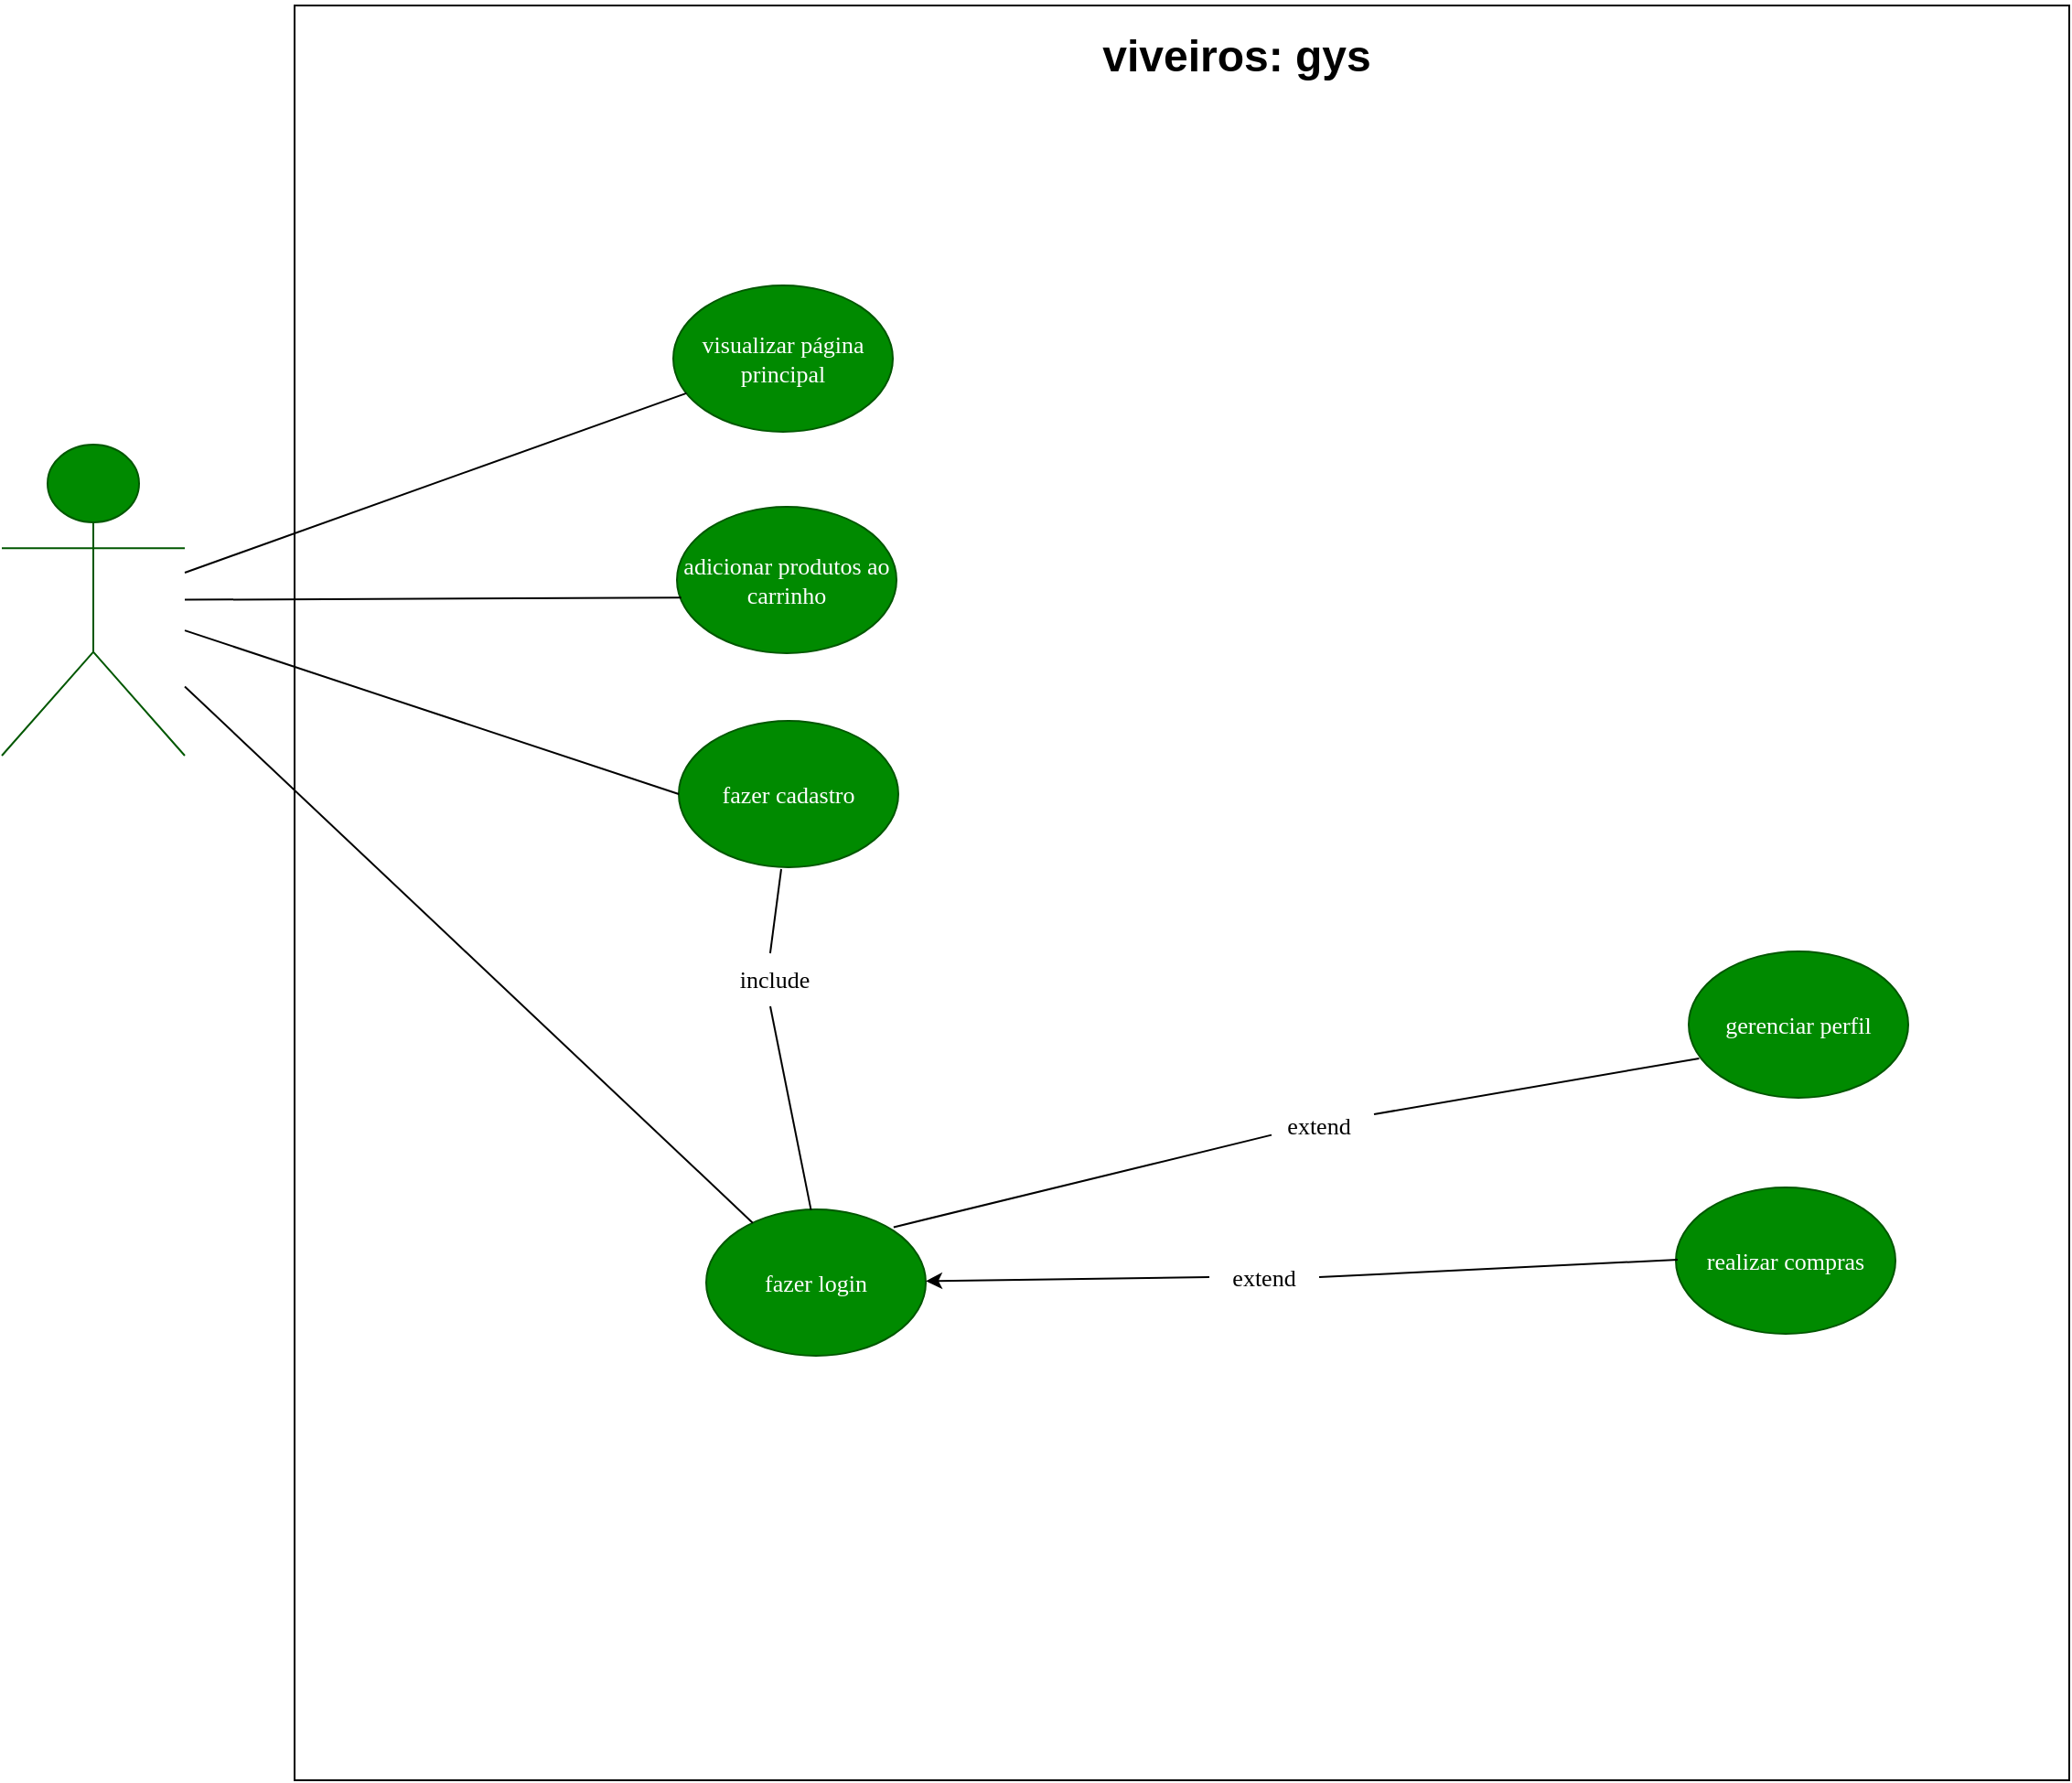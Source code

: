 <mxfile>
    <diagram id="XeqvZC_u2YZ2ldvRDNr8" name="Page-1">
        <mxGraphModel dx="1469" dy="310" grid="1" gridSize="10" guides="1" tooltips="1" connect="1" arrows="1" fold="1" page="1" pageScale="1" pageWidth="827" pageHeight="1169" math="0" shadow="0">
            <root>
                <mxCell id="0"/>
                <mxCell id="1" parent="0"/>
                <mxCell id="2" value="usuário" style="shape=umlActor;verticalLabelPosition=bottom;verticalAlign=top;html=1;outlineConnect=0;fillColor=#008a00;fontColor=#ffffff;strokeColor=#005700;" parent="1" vertex="1">
                    <mxGeometry x="-560" y="370" width="100" height="170" as="geometry"/>
                </mxCell>
                <mxCell id="4" value="" style="aspect=fixed;whiteSpace=wrap;html=1;textOpacity=70;" parent="1" vertex="1">
                    <mxGeometry x="-400" y="130" width="970" height="970" as="geometry"/>
                </mxCell>
                <mxCell id="5" value="&lt;h1&gt;viveiros: gys&lt;/h1&gt;" style="text;html=1;align=center;verticalAlign=middle;whiteSpace=wrap;rounded=0;" parent="1" vertex="1">
                    <mxGeometry x="30" y="143" width="170" height="30" as="geometry"/>
                </mxCell>
                <mxCell id="12" value="fazer cadastro" style="ellipse;whiteSpace=wrap;html=1;fontFamily=Lucida Console;fontSize=13;fillColor=#008a00;fontColor=#ffffff;strokeColor=#005700;" parent="1" vertex="1">
                    <mxGeometry x="-190" y="521" width="120" height="80" as="geometry"/>
                </mxCell>
                <mxCell id="13" value="visualizar página principal" style="ellipse;whiteSpace=wrap;html=1;fontFamily=Lucida Console;fontSize=13;fillColor=#008a00;fontColor=#ffffff;strokeColor=#005700;" parent="1" vertex="1">
                    <mxGeometry x="-193" y="283" width="120" height="80" as="geometry"/>
                </mxCell>
                <mxCell id="49" style="edgeStyle=none;shape=connector;rounded=1;html=1;entryX=0.5;entryY=1;entryDx=0;entryDy=0;labelBackgroundColor=default;fontFamily=Lucida Console;fontSize=13;fontColor=default;endArrow=none;endFill=0;strokeColor=default;startArrow=none;" parent="1" edge="1">
                    <mxGeometry relative="1" as="geometry">
                        <mxPoint x="-140.033" y="648" as="sourcePoint"/>
                        <mxPoint x="-134" y="602" as="targetPoint"/>
                    </mxGeometry>
                </mxCell>
                <mxCell id="14" value="fazer login" style="ellipse;whiteSpace=wrap;html=1;fontFamily=Lucida Console;fontSize=13;fillColor=#008a00;fontColor=#ffffff;strokeColor=#005700;" parent="1" vertex="1">
                    <mxGeometry x="-175" y="788" width="120" height="80" as="geometry"/>
                </mxCell>
                <mxCell id="23" value="adicionar produtos ao carrinho" style="ellipse;whiteSpace=wrap;html=1;fontFamily=Lucida Console;fontSize=13;fillColor=#008a00;strokeColor=#005700;fontColor=#ffffff;" parent="1" vertex="1">
                    <mxGeometry x="-191" y="404" width="120" height="80" as="geometry"/>
                </mxCell>
                <mxCell id="47" style="edgeStyle=none;shape=connector;rounded=1;html=1;entryX=1;entryY=0;entryDx=0;entryDy=0;labelBackgroundColor=default;fontFamily=Lucida Console;fontSize=13;fontColor=default;endArrow=none;endFill=0;strokeColor=default;startArrow=none;" parent="1" edge="1">
                    <mxGeometry relative="1" as="geometry">
                        <mxPoint x="134" y="747.319" as="sourcePoint"/>
                        <mxPoint x="-72.574" y="797.716" as="targetPoint"/>
                    </mxGeometry>
                </mxCell>
                <mxCell id="24" value="gerenciar perfil" style="ellipse;whiteSpace=wrap;html=1;fontFamily=Lucida Console;fontSize=13;fillColor=#008a00;fontColor=#ffffff;strokeColor=#005700;" parent="1" vertex="1">
                    <mxGeometry x="362" y="647" width="120" height="80" as="geometry"/>
                </mxCell>
                <mxCell id="30" style="edgeStyle=none;shape=connector;rounded=1;html=1;exitX=0;exitY=0.5;exitDx=0;exitDy=0;labelBackgroundColor=default;fontFamily=Lucida Console;fontSize=13;fontColor=default;endArrow=classic;strokeColor=default;startArrow=none;" parent="1" source="31" target="14" edge="1">
                    <mxGeometry relative="1" as="geometry"/>
                </mxCell>
                <mxCell id="25" value="realizar compras" style="ellipse;whiteSpace=wrap;html=1;fontFamily=Lucida Console;fontSize=13;fillColor=#008a00;fontColor=#ffffff;strokeColor=#005700;" parent="1" vertex="1">
                    <mxGeometry x="355" y="776" width="120" height="80" as="geometry"/>
                </mxCell>
                <mxCell id="31" value="extend" style="text;html=1;strokeColor=none;fillColor=none;align=center;verticalAlign=middle;whiteSpace=wrap;rounded=0;fontFamily=Lucida Console;fontSize=13;fontColor=default;" parent="1" vertex="1">
                    <mxGeometry x="100" y="810" width="60" height="30" as="geometry"/>
                </mxCell>
                <mxCell id="32" value="" style="edgeStyle=none;shape=connector;rounded=1;html=1;exitX=0;exitY=0.5;exitDx=0;exitDy=0;labelBackgroundColor=default;fontFamily=Lucida Console;fontSize=13;fontColor=default;endArrow=none;strokeColor=default;entryX=1;entryY=0.5;entryDx=0;entryDy=0;" parent="1" target="31" edge="1">
                    <mxGeometry relative="1" as="geometry">
                        <mxPoint x="356" y="815.5" as="sourcePoint"/>
                        <mxPoint x="180" y="830" as="targetPoint"/>
                    </mxGeometry>
                </mxCell>
                <mxCell id="42" style="edgeStyle=none;shape=connector;rounded=1;html=1;labelBackgroundColor=default;fontFamily=Lucida Console;fontSize=13;fontColor=default;endArrow=none;strokeColor=default;entryX=0.019;entryY=0.621;entryDx=0;entryDy=0;entryPerimeter=0;endFill=0;" parent="1" source="2" target="23" edge="1">
                    <mxGeometry relative="1" as="geometry"/>
                </mxCell>
                <mxCell id="43" style="edgeStyle=none;shape=connector;rounded=1;html=1;labelBackgroundColor=default;fontFamily=Lucida Console;fontSize=13;fontColor=default;endArrow=none;endFill=0;strokeColor=default;" parent="1" target="13" edge="1">
                    <mxGeometry relative="1" as="geometry">
                        <mxPoint x="-460" y="440" as="sourcePoint"/>
                    </mxGeometry>
                </mxCell>
                <mxCell id="44" style="edgeStyle=none;shape=connector;rounded=1;html=1;entryX=0;entryY=0.5;entryDx=0;entryDy=0;labelBackgroundColor=default;fontFamily=Lucida Console;fontSize=13;fontColor=default;endArrow=none;endFill=0;strokeColor=default;" parent="1" source="2" target="12" edge="1">
                    <mxGeometry relative="1" as="geometry"/>
                </mxCell>
                <mxCell id="45" style="edgeStyle=none;shape=connector;rounded=1;html=1;labelBackgroundColor=default;fontFamily=Lucida Console;fontSize=13;fontColor=default;endArrow=none;endFill=0;strokeColor=default;" parent="1" source="2" target="14" edge="1">
                    <mxGeometry relative="1" as="geometry"/>
                </mxCell>
                <mxCell id="28" value="extend" style="text;html=1;strokeColor=none;fillColor=none;align=center;verticalAlign=middle;whiteSpace=wrap;rounded=0;fontFamily=Lucida Console;fontSize=13;fontColor=default;" parent="1" vertex="1">
                    <mxGeometry x="130" y="727" width="60" height="30" as="geometry"/>
                </mxCell>
                <mxCell id="48" value="" style="edgeStyle=none;shape=connector;rounded=1;html=1;labelBackgroundColor=default;fontFamily=Lucida Console;fontSize=13;fontColor=default;endArrow=none;endFill=0;strokeColor=default;" parent="1" edge="1">
                    <mxGeometry relative="1" as="geometry">
                        <mxPoint x="367.709" y="705.478" as="sourcePoint"/>
                        <mxPoint x="190" y="736" as="targetPoint"/>
                    </mxGeometry>
                </mxCell>
                <mxCell id="18" value="include" style="text;html=1;strokeColor=none;fillColor=none;align=center;verticalAlign=middle;whiteSpace=wrap;rounded=0;fontFamily=Lucida Console;fontSize=13;" parent="1" vertex="1">
                    <mxGeometry x="-175" y="647" width="75" height="30" as="geometry"/>
                </mxCell>
                <mxCell id="50" value="" style="edgeStyle=none;shape=connector;rounded=1;html=1;entryX=0.5;entryY=1;entryDx=0;entryDy=0;labelBackgroundColor=default;fontFamily=Lucida Console;fontSize=13;fontColor=default;endArrow=none;endFill=0;strokeColor=default;" parent="1" edge="1">
                    <mxGeometry relative="1" as="geometry">
                        <mxPoint x="-117.723" y="788.333" as="sourcePoint"/>
                        <mxPoint x="-140" y="677" as="targetPoint"/>
                    </mxGeometry>
                </mxCell>
            </root>
        </mxGraphModel>
    </diagram>
    <diagram id="pzgpZ9b37AXXJ7kf0apH" name="Page-2">
        <mxGraphModel dx="1204" dy="463" grid="1" gridSize="10" guides="1" tooltips="1" connect="1" arrows="1" fold="1" page="1" pageScale="1" pageWidth="827" pageHeight="1169" math="0" shadow="0">
            <root>
                <mxCell id="P931VMV-GX908cpS77K5-0"/>
                <mxCell id="P931VMV-GX908cpS77K5-1" parent="P931VMV-GX908cpS77K5-0"/>
            </root>
        </mxGraphModel>
    </diagram>
</mxfile>